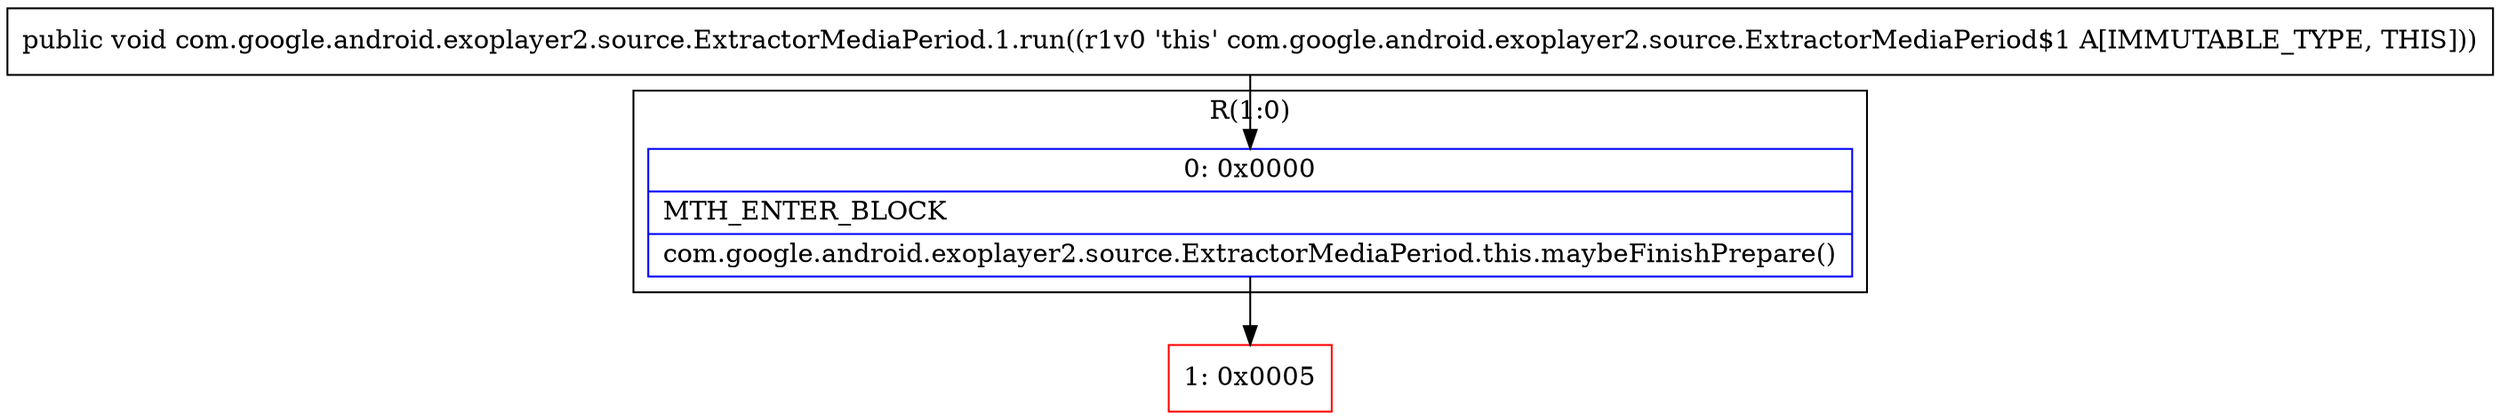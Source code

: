 digraph "CFG forcom.google.android.exoplayer2.source.ExtractorMediaPeriod.1.run()V" {
subgraph cluster_Region_1863704597 {
label = "R(1:0)";
node [shape=record,color=blue];
Node_0 [shape=record,label="{0\:\ 0x0000|MTH_ENTER_BLOCK\l|com.google.android.exoplayer2.source.ExtractorMediaPeriod.this.maybeFinishPrepare()\l}"];
}
Node_1 [shape=record,color=red,label="{1\:\ 0x0005}"];
MethodNode[shape=record,label="{public void com.google.android.exoplayer2.source.ExtractorMediaPeriod.1.run((r1v0 'this' com.google.android.exoplayer2.source.ExtractorMediaPeriod$1 A[IMMUTABLE_TYPE, THIS])) }"];
MethodNode -> Node_0;
Node_0 -> Node_1;
}

